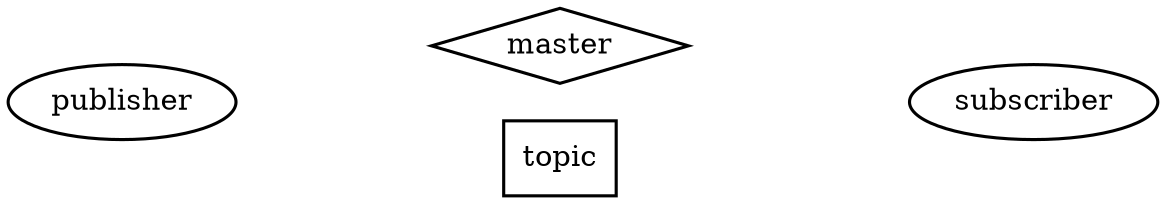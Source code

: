 digraph {
	edge [penwidth=1.5]
	node [penwidth=1.5]
	
	rankdir=LR;
	node [shape=ellipse,style=filled,fillcolor=white];
	publisher;
	subscriber;
	master [shape=diamond];
	node [shape=box,style=filled,fillcolor=white];
	topic;
	{rank=same;master;topic}
	publisher->master[style=invis,label="register"];
	publisher->topic[style=invis,label="publish"];
	subscriber->master[style=invis,label="query"];
	topic->subscriber[style=invis,label="subscribe"];
}

